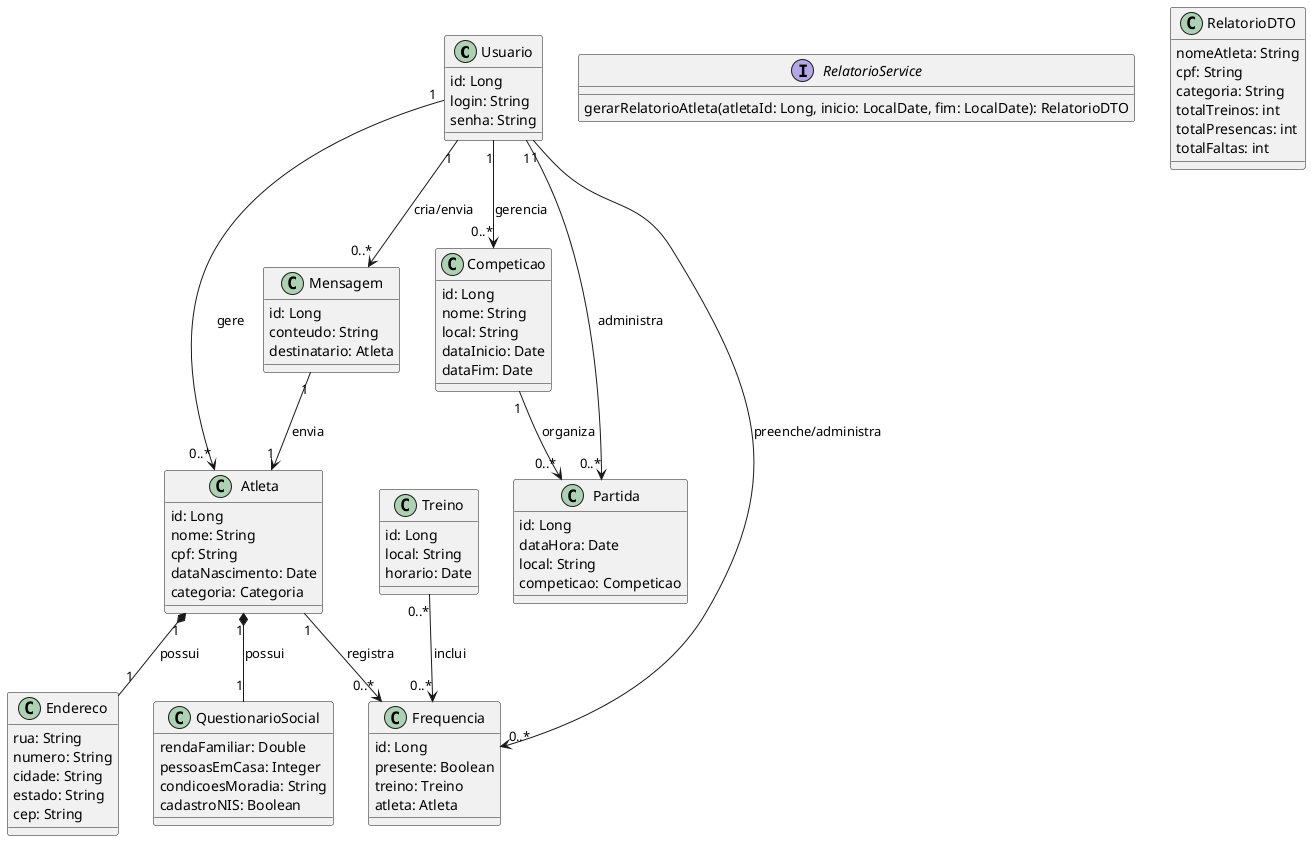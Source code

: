 @startuml SistemaDeGestaoAtletas

' Definição das classes principais

class Usuario {
    id: Long
    login: String
    senha: String
}

class Atleta {
    id: Long
    nome: String
    cpf: String
    dataNascimento: Date
    categoria: Categoria
}

class Endereco {
    rua: String
    numero: String
    cidade: String
    estado: String
    cep: String
}

class QuestionarioSocial {
    rendaFamiliar: Double
    pessoasEmCasa: Integer
    condicoesMoradia: String
    cadastroNIS: Boolean
}

class Treino {
    id: Long
    local: String
    horario: Date
}

class Frequencia {
    id: Long
    presente: Boolean
    treino: Treino
    atleta: Atleta
}

class Mensagem {
    id: Long
    conteudo: String
    destinatario: Atleta
}

class Competicao {
    id: Long
    nome: String
    local: String
    dataInicio: Date
    dataFim: Date
}

class Partida {
    id: Long
    dataHora: Date
    local: String
    competicao: Competicao
}

interface RelatorioService {
    gerarRelatorioAtleta(atletaId: Long, inicio: LocalDate, fim: LocalDate): RelatorioDTO
}

class RelatorioDTO {
    nomeAtleta: String
    cpf: String
    categoria: String
    totalTreinos: int
    totalPresencas: int
    totalFaltas: int
}

' Relações principais

Usuario "1" --> "0..*" Atleta : gere
Atleta "1" *-- "1" Endereco : possui
Atleta "1" *-- "1" QuestionarioSocial : possui

Atleta "1" --> "0..*" Frequencia : registra
Treino "0..*" --> "0..*" Frequencia : inclui

Usuario "1" --> "0..*" Frequencia : preenche/administra

Mensagem "1" --> "1" Atleta : envia
Usuario "1" --> "0..*" Mensagem : cria/envia

' Relações secundárias (Expansão futura)

Competicao "1" --> "0..*" Partida : organiza
Usuario "1" --> "0..*" Competicao : gerencia
Usuario "1" --> "0..*" Partida : administra

@enduml